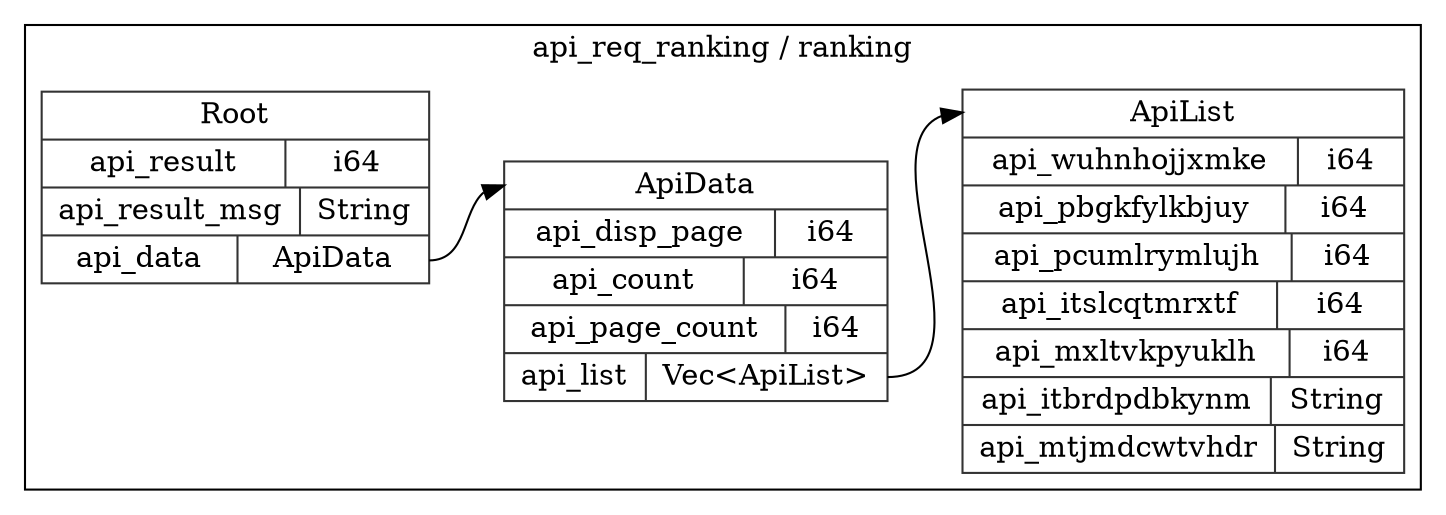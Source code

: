 digraph {
  rankdir=LR;
  subgraph cluster_0 {
    label="api_req_ranking / ranking";
    node [style="filled", color=white, style="solid", color=gray20];
    api_req_ranking__ranking__ApiList [label="<ApiList> ApiList  | { api_wuhnhojjxmke | <api_wuhnhojjxmke> i64 } | { api_pbgkfylkbjuy | <api_pbgkfylkbjuy> i64 } | { api_pcumlrymlujh | <api_pcumlrymlujh> i64 } | { api_itslcqtmrxtf | <api_itslcqtmrxtf> i64 } | { api_mxltvkpyuklh | <api_mxltvkpyuklh> i64 } | { api_itbrdpdbkynm | <api_itbrdpdbkynm> String } | { api_mtjmdcwtvhdr | <api_mtjmdcwtvhdr> String }", shape=record];
    api_req_ranking__ranking__ApiData [label="<ApiData> ApiData  | { api_disp_page | <api_disp_page> i64 } | { api_count | <api_count> i64 } | { api_page_count | <api_page_count> i64 } | { api_list | <api_list> Vec\<ApiList\> }", shape=record];
    api_req_ranking__ranking__ApiData:api_list:e -> api_req_ranking__ranking__ApiList:ApiList:w;
    api_req_ranking__ranking__Root [label="<Root> Root  | { api_result | <api_result> i64 } | { api_result_msg | <api_result_msg> String } | { api_data | <api_data> ApiData }", shape=record];
    api_req_ranking__ranking__Root:api_data:e -> api_req_ranking__ranking__ApiData:ApiData:w;
  }
}
